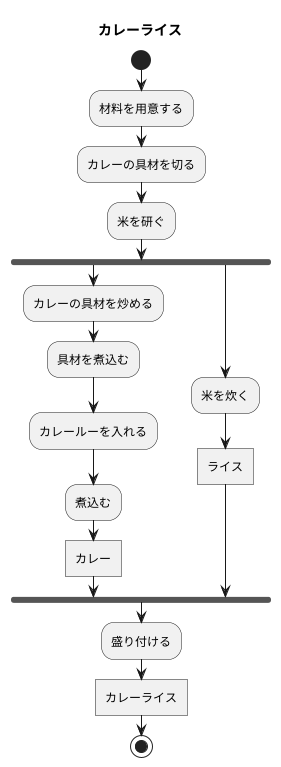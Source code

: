 @startuml カレーライス
title カレーライス
start
:材料を用意する;
:カレーの具材を切る;
:米を研ぐ;
fork
:カレーの具材を炒める;
:具材を煮込む;
:カレールーを入れる;
:煮込む;
:カレー]
fork again
:米を炊く;
:ライス]
end fork
:盛り付ける;
:カレーライス]
stop
@enduml